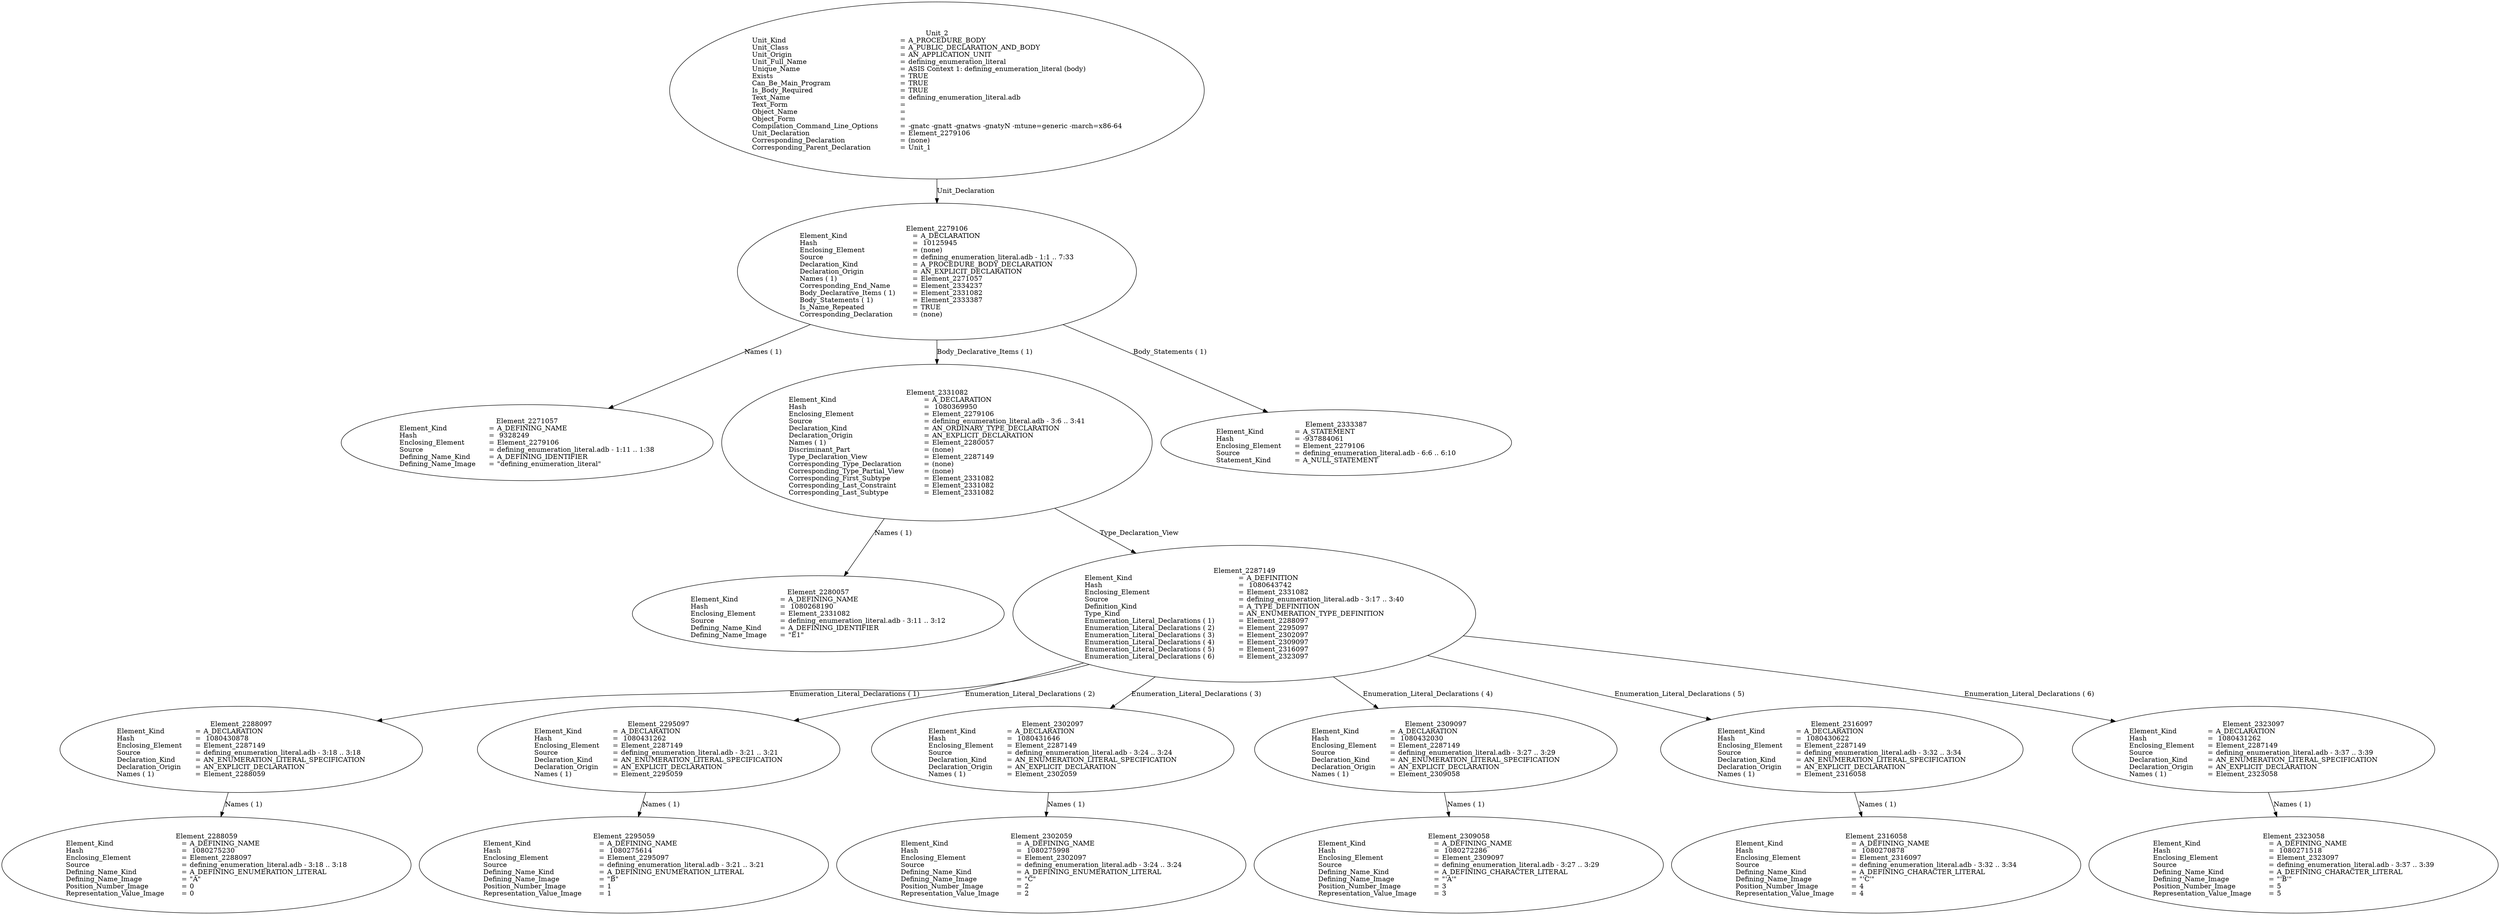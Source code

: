 digraph "defining_enumeration_literal.adt" {
  Unit_2 -> Element_2279106
      [ label=Unit_Declaration ];
  Unit_2
      [ label=<<TABLE BORDER="0" CELLBORDER="0" CELLSPACING="0" CELLPADDING="0"> 
          <TR><TD COLSPAN="3">Unit_2</TD></TR>
          <TR><TD ALIGN="LEFT">Unit_Kind   </TD><TD> = </TD><TD ALIGN="LEFT">A_PROCEDURE_BODY</TD></TR>
          <TR><TD ALIGN="LEFT">Unit_Class   </TD><TD> = </TD><TD ALIGN="LEFT">A_PUBLIC_DECLARATION_AND_BODY</TD></TR>
          <TR><TD ALIGN="LEFT">Unit_Origin   </TD><TD> = </TD><TD ALIGN="LEFT">AN_APPLICATION_UNIT</TD></TR>
          <TR><TD ALIGN="LEFT">Unit_Full_Name    </TD><TD> = </TD><TD ALIGN="LEFT">defining_enumeration_literal</TD></TR>
          <TR><TD ALIGN="LEFT">Unique_Name   </TD><TD> = </TD><TD ALIGN="LEFT">ASIS Context 1: defining_enumeration_literal (body)</TD></TR>
          <TR><TD ALIGN="LEFT">Exists  </TD><TD> = </TD><TD ALIGN="LEFT">TRUE</TD></TR>
          <TR><TD ALIGN="LEFT">Can_Be_Main_Program     </TD><TD> = </TD><TD ALIGN="LEFT">TRUE</TD></TR>
          <TR><TD ALIGN="LEFT">Is_Body_Required     </TD><TD> = </TD><TD ALIGN="LEFT">TRUE</TD></TR>
          <TR><TD ALIGN="LEFT">Text_Name   </TD><TD> = </TD><TD ALIGN="LEFT">defining_enumeration_literal.adb</TD></TR>
          <TR><TD ALIGN="LEFT">Text_Form   </TD><TD> = </TD><TD ALIGN="LEFT"></TD></TR>
          <TR><TD ALIGN="LEFT">Object_Name   </TD><TD> = </TD><TD ALIGN="LEFT"></TD></TR>
          <TR><TD ALIGN="LEFT">Object_Form   </TD><TD> = </TD><TD ALIGN="LEFT"></TD></TR>
          <TR><TD ALIGN="LEFT">Compilation_Command_Line_Options         </TD><TD> = </TD><TD ALIGN="LEFT">-gnatc -gnatt -gnatws -gnatyN -mtune=generic -march=x86-64</TD></TR>
          <TR><TD ALIGN="LEFT">Unit_Declaration     </TD><TD> = </TD><TD ALIGN="LEFT">Element_2279106</TD></TR>
          <TR><TD ALIGN="LEFT">Corresponding_Declaration       </TD><TD> = </TD><TD ALIGN="LEFT">(none)</TD></TR>
          <TR><TD ALIGN="LEFT">Corresponding_Parent_Declaration         </TD><TD> = </TD><TD ALIGN="LEFT">Unit_1</TD></TR>
          </TABLE>> ];
  Element_2279106 -> Element_2271057
      [ label="Names ( 1)" ];
  Element_2279106 -> Element_2331082
      [ label="Body_Declarative_Items ( 1)" ];
  Element_2279106 -> Element_2333387
      [ label="Body_Statements ( 1)" ];
  Element_2279106
      [ label=<<TABLE BORDER="0" CELLBORDER="0" CELLSPACING="0" CELLPADDING="0"> 
          <TR><TD COLSPAN="3">Element_2279106</TD></TR>
          <TR><TD ALIGN="LEFT">Element_Kind    </TD><TD> = </TD><TD ALIGN="LEFT">A_DECLARATION</TD></TR>
          <TR><TD ALIGN="LEFT">Hash  </TD><TD> = </TD><TD ALIGN="LEFT"> 10125945</TD></TR>
          <TR><TD ALIGN="LEFT">Enclosing_Element     </TD><TD> = </TD><TD ALIGN="LEFT">(none)</TD></TR>
          <TR><TD ALIGN="LEFT">Source  </TD><TD> = </TD><TD ALIGN="LEFT">defining_enumeration_literal.adb - 1:1 .. 7:33</TD></TR>
          <TR><TD ALIGN="LEFT">Declaration_Kind     </TD><TD> = </TD><TD ALIGN="LEFT">A_PROCEDURE_BODY_DECLARATION</TD></TR>
          <TR><TD ALIGN="LEFT">Declaration_Origin     </TD><TD> = </TD><TD ALIGN="LEFT">AN_EXPLICIT_DECLARATION</TD></TR>
          <TR><TD ALIGN="LEFT">Names ( 1)   </TD><TD> = </TD><TD ALIGN="LEFT">Element_2271057</TD></TR>
          <TR><TD ALIGN="LEFT">Corresponding_End_Name      </TD><TD> = </TD><TD ALIGN="LEFT">Element_2334237</TD></TR>
          <TR><TD ALIGN="LEFT">Body_Declarative_Items ( 1)       </TD><TD> = </TD><TD ALIGN="LEFT">Element_2331082</TD></TR>
          <TR><TD ALIGN="LEFT">Body_Statements ( 1)      </TD><TD> = </TD><TD ALIGN="LEFT">Element_2333387</TD></TR>
          <TR><TD ALIGN="LEFT">Is_Name_Repeated     </TD><TD> = </TD><TD ALIGN="LEFT">TRUE</TD></TR>
          <TR><TD ALIGN="LEFT">Corresponding_Declaration       </TD><TD> = </TD><TD ALIGN="LEFT">(none)</TD></TR>
          </TABLE>> ];
  Element_2271057
      [ label=<<TABLE BORDER="0" CELLBORDER="0" CELLSPACING="0" CELLPADDING="0"> 
          <TR><TD COLSPAN="3">Element_2271057</TD></TR>
          <TR><TD ALIGN="LEFT">Element_Kind    </TD><TD> = </TD><TD ALIGN="LEFT">A_DEFINING_NAME</TD></TR>
          <TR><TD ALIGN="LEFT">Hash  </TD><TD> = </TD><TD ALIGN="LEFT"> 9328249</TD></TR>
          <TR><TD ALIGN="LEFT">Enclosing_Element     </TD><TD> = </TD><TD ALIGN="LEFT">Element_2279106</TD></TR>
          <TR><TD ALIGN="LEFT">Source  </TD><TD> = </TD><TD ALIGN="LEFT">defining_enumeration_literal.adb - 1:11 .. 1:38</TD></TR>
          <TR><TD ALIGN="LEFT">Defining_Name_Kind     </TD><TD> = </TD><TD ALIGN="LEFT">A_DEFINING_IDENTIFIER</TD></TR>
          <TR><TD ALIGN="LEFT">Defining_Name_Image     </TD><TD> = </TD><TD ALIGN="LEFT">"defining_enumeration_literal"</TD></TR>
          </TABLE>> ];
  Element_2331082 -> Element_2280057
      [ label="Names ( 1)" ];
  Element_2331082 -> Element_2287149
      [ label=Type_Declaration_View ];
  Element_2331082
      [ label=<<TABLE BORDER="0" CELLBORDER="0" CELLSPACING="0" CELLPADDING="0"> 
          <TR><TD COLSPAN="3">Element_2331082</TD></TR>
          <TR><TD ALIGN="LEFT">Element_Kind    </TD><TD> = </TD><TD ALIGN="LEFT">A_DECLARATION</TD></TR>
          <TR><TD ALIGN="LEFT">Hash  </TD><TD> = </TD><TD ALIGN="LEFT"> 1080369950</TD></TR>
          <TR><TD ALIGN="LEFT">Enclosing_Element     </TD><TD> = </TD><TD ALIGN="LEFT">Element_2279106</TD></TR>
          <TR><TD ALIGN="LEFT">Source  </TD><TD> = </TD><TD ALIGN="LEFT">defining_enumeration_literal.adb - 3:6 .. 3:41</TD></TR>
          <TR><TD ALIGN="LEFT">Declaration_Kind     </TD><TD> = </TD><TD ALIGN="LEFT">AN_ORDINARY_TYPE_DECLARATION</TD></TR>
          <TR><TD ALIGN="LEFT">Declaration_Origin     </TD><TD> = </TD><TD ALIGN="LEFT">AN_EXPLICIT_DECLARATION</TD></TR>
          <TR><TD ALIGN="LEFT">Names ( 1)   </TD><TD> = </TD><TD ALIGN="LEFT">Element_2280057</TD></TR>
          <TR><TD ALIGN="LEFT">Discriminant_Part     </TD><TD> = </TD><TD ALIGN="LEFT">(none)</TD></TR>
          <TR><TD ALIGN="LEFT">Type_Declaration_View      </TD><TD> = </TD><TD ALIGN="LEFT">Element_2287149</TD></TR>
          <TR><TD ALIGN="LEFT">Corresponding_Type_Declaration        </TD><TD> = </TD><TD ALIGN="LEFT">(none)</TD></TR>
          <TR><TD ALIGN="LEFT">Corresponding_Type_Partial_View        </TD><TD> = </TD><TD ALIGN="LEFT">(none)</TD></TR>
          <TR><TD ALIGN="LEFT">Corresponding_First_Subtype       </TD><TD> = </TD><TD ALIGN="LEFT">Element_2331082</TD></TR>
          <TR><TD ALIGN="LEFT">Corresponding_Last_Constraint        </TD><TD> = </TD><TD ALIGN="LEFT">Element_2331082</TD></TR>
          <TR><TD ALIGN="LEFT">Corresponding_Last_Subtype       </TD><TD> = </TD><TD ALIGN="LEFT">Element_2331082</TD></TR>
          </TABLE>> ];
  Element_2280057
      [ label=<<TABLE BORDER="0" CELLBORDER="0" CELLSPACING="0" CELLPADDING="0"> 
          <TR><TD COLSPAN="3">Element_2280057</TD></TR>
          <TR><TD ALIGN="LEFT">Element_Kind    </TD><TD> = </TD><TD ALIGN="LEFT">A_DEFINING_NAME</TD></TR>
          <TR><TD ALIGN="LEFT">Hash  </TD><TD> = </TD><TD ALIGN="LEFT"> 1080268190</TD></TR>
          <TR><TD ALIGN="LEFT">Enclosing_Element     </TD><TD> = </TD><TD ALIGN="LEFT">Element_2331082</TD></TR>
          <TR><TD ALIGN="LEFT">Source  </TD><TD> = </TD><TD ALIGN="LEFT">defining_enumeration_literal.adb - 3:11 .. 3:12</TD></TR>
          <TR><TD ALIGN="LEFT">Defining_Name_Kind     </TD><TD> = </TD><TD ALIGN="LEFT">A_DEFINING_IDENTIFIER</TD></TR>
          <TR><TD ALIGN="LEFT">Defining_Name_Image     </TD><TD> = </TD><TD ALIGN="LEFT">"E1"</TD></TR>
          </TABLE>> ];
  Element_2287149 -> Element_2288097
      [ label="Enumeration_Literal_Declarations ( 1)" ];
  Element_2287149 -> Element_2295097
      [ label="Enumeration_Literal_Declarations ( 2)" ];
  Element_2287149 -> Element_2302097
      [ label="Enumeration_Literal_Declarations ( 3)" ];
  Element_2287149 -> Element_2309097
      [ label="Enumeration_Literal_Declarations ( 4)" ];
  Element_2287149 -> Element_2316097
      [ label="Enumeration_Literal_Declarations ( 5)" ];
  Element_2287149 -> Element_2323097
      [ label="Enumeration_Literal_Declarations ( 6)" ];
  Element_2287149
      [ label=<<TABLE BORDER="0" CELLBORDER="0" CELLSPACING="0" CELLPADDING="0"> 
          <TR><TD COLSPAN="3">Element_2287149</TD></TR>
          <TR><TD ALIGN="LEFT">Element_Kind    </TD><TD> = </TD><TD ALIGN="LEFT">A_DEFINITION</TD></TR>
          <TR><TD ALIGN="LEFT">Hash  </TD><TD> = </TD><TD ALIGN="LEFT"> 1080643742</TD></TR>
          <TR><TD ALIGN="LEFT">Enclosing_Element     </TD><TD> = </TD><TD ALIGN="LEFT">Element_2331082</TD></TR>
          <TR><TD ALIGN="LEFT">Source  </TD><TD> = </TD><TD ALIGN="LEFT">defining_enumeration_literal.adb - 3:17 .. 3:40</TD></TR>
          <TR><TD ALIGN="LEFT">Definition_Kind    </TD><TD> = </TD><TD ALIGN="LEFT">A_TYPE_DEFINITION</TD></TR>
          <TR><TD ALIGN="LEFT">Type_Kind   </TD><TD> = </TD><TD ALIGN="LEFT">AN_ENUMERATION_TYPE_DEFINITION</TD></TR>
          <TR><TD ALIGN="LEFT">Enumeration_Literal_Declarations ( 1)          </TD><TD> = </TD><TD ALIGN="LEFT">Element_2288097</TD></TR>
          <TR><TD ALIGN="LEFT">Enumeration_Literal_Declarations ( 2)          </TD><TD> = </TD><TD ALIGN="LEFT">Element_2295097</TD></TR>
          <TR><TD ALIGN="LEFT">Enumeration_Literal_Declarations ( 3)          </TD><TD> = </TD><TD ALIGN="LEFT">Element_2302097</TD></TR>
          <TR><TD ALIGN="LEFT">Enumeration_Literal_Declarations ( 4)          </TD><TD> = </TD><TD ALIGN="LEFT">Element_2309097</TD></TR>
          <TR><TD ALIGN="LEFT">Enumeration_Literal_Declarations ( 5)          </TD><TD> = </TD><TD ALIGN="LEFT">Element_2316097</TD></TR>
          <TR><TD ALIGN="LEFT">Enumeration_Literal_Declarations ( 6)          </TD><TD> = </TD><TD ALIGN="LEFT">Element_2323097</TD></TR>
          </TABLE>> ];
  Element_2288097 -> Element_2288059
      [ label="Names ( 1)" ];
  Element_2288097
      [ label=<<TABLE BORDER="0" CELLBORDER="0" CELLSPACING="0" CELLPADDING="0"> 
          <TR><TD COLSPAN="3">Element_2288097</TD></TR>
          <TR><TD ALIGN="LEFT">Element_Kind    </TD><TD> = </TD><TD ALIGN="LEFT">A_DECLARATION</TD></TR>
          <TR><TD ALIGN="LEFT">Hash  </TD><TD> = </TD><TD ALIGN="LEFT"> 1080430878</TD></TR>
          <TR><TD ALIGN="LEFT">Enclosing_Element     </TD><TD> = </TD><TD ALIGN="LEFT">Element_2287149</TD></TR>
          <TR><TD ALIGN="LEFT">Source  </TD><TD> = </TD><TD ALIGN="LEFT">defining_enumeration_literal.adb - 3:18 .. 3:18</TD></TR>
          <TR><TD ALIGN="LEFT">Declaration_Kind     </TD><TD> = </TD><TD ALIGN="LEFT">AN_ENUMERATION_LITERAL_SPECIFICATION</TD></TR>
          <TR><TD ALIGN="LEFT">Declaration_Origin     </TD><TD> = </TD><TD ALIGN="LEFT">AN_EXPLICIT_DECLARATION</TD></TR>
          <TR><TD ALIGN="LEFT">Names ( 1)   </TD><TD> = </TD><TD ALIGN="LEFT">Element_2288059</TD></TR>
          </TABLE>> ];
  Element_2288059
      [ label=<<TABLE BORDER="0" CELLBORDER="0" CELLSPACING="0" CELLPADDING="0"> 
          <TR><TD COLSPAN="3">Element_2288059</TD></TR>
          <TR><TD ALIGN="LEFT">Element_Kind    </TD><TD> = </TD><TD ALIGN="LEFT">A_DEFINING_NAME</TD></TR>
          <TR><TD ALIGN="LEFT">Hash  </TD><TD> = </TD><TD ALIGN="LEFT"> 1080275230</TD></TR>
          <TR><TD ALIGN="LEFT">Enclosing_Element     </TD><TD> = </TD><TD ALIGN="LEFT">Element_2288097</TD></TR>
          <TR><TD ALIGN="LEFT">Source  </TD><TD> = </TD><TD ALIGN="LEFT">defining_enumeration_literal.adb - 3:18 .. 3:18</TD></TR>
          <TR><TD ALIGN="LEFT">Defining_Name_Kind     </TD><TD> = </TD><TD ALIGN="LEFT">A_DEFINING_ENUMERATION_LITERAL</TD></TR>
          <TR><TD ALIGN="LEFT">Defining_Name_Image     </TD><TD> = </TD><TD ALIGN="LEFT">"A"</TD></TR>
          <TR><TD ALIGN="LEFT">Position_Number_Image      </TD><TD> = </TD><TD ALIGN="LEFT">0</TD></TR>
          <TR><TD ALIGN="LEFT">Representation_Value_Image       </TD><TD> = </TD><TD ALIGN="LEFT">0</TD></TR>
          </TABLE>> ];
  Element_2295097 -> Element_2295059
      [ label="Names ( 1)" ];
  Element_2295097
      [ label=<<TABLE BORDER="0" CELLBORDER="0" CELLSPACING="0" CELLPADDING="0"> 
          <TR><TD COLSPAN="3">Element_2295097</TD></TR>
          <TR><TD ALIGN="LEFT">Element_Kind    </TD><TD> = </TD><TD ALIGN="LEFT">A_DECLARATION</TD></TR>
          <TR><TD ALIGN="LEFT">Hash  </TD><TD> = </TD><TD ALIGN="LEFT"> 1080431262</TD></TR>
          <TR><TD ALIGN="LEFT">Enclosing_Element     </TD><TD> = </TD><TD ALIGN="LEFT">Element_2287149</TD></TR>
          <TR><TD ALIGN="LEFT">Source  </TD><TD> = </TD><TD ALIGN="LEFT">defining_enumeration_literal.adb - 3:21 .. 3:21</TD></TR>
          <TR><TD ALIGN="LEFT">Declaration_Kind     </TD><TD> = </TD><TD ALIGN="LEFT">AN_ENUMERATION_LITERAL_SPECIFICATION</TD></TR>
          <TR><TD ALIGN="LEFT">Declaration_Origin     </TD><TD> = </TD><TD ALIGN="LEFT">AN_EXPLICIT_DECLARATION</TD></TR>
          <TR><TD ALIGN="LEFT">Names ( 1)   </TD><TD> = </TD><TD ALIGN="LEFT">Element_2295059</TD></TR>
          </TABLE>> ];
  Element_2295059
      [ label=<<TABLE BORDER="0" CELLBORDER="0" CELLSPACING="0" CELLPADDING="0"> 
          <TR><TD COLSPAN="3">Element_2295059</TD></TR>
          <TR><TD ALIGN="LEFT">Element_Kind    </TD><TD> = </TD><TD ALIGN="LEFT">A_DEFINING_NAME</TD></TR>
          <TR><TD ALIGN="LEFT">Hash  </TD><TD> = </TD><TD ALIGN="LEFT"> 1080275614</TD></TR>
          <TR><TD ALIGN="LEFT">Enclosing_Element     </TD><TD> = </TD><TD ALIGN="LEFT">Element_2295097</TD></TR>
          <TR><TD ALIGN="LEFT">Source  </TD><TD> = </TD><TD ALIGN="LEFT">defining_enumeration_literal.adb - 3:21 .. 3:21</TD></TR>
          <TR><TD ALIGN="LEFT">Defining_Name_Kind     </TD><TD> = </TD><TD ALIGN="LEFT">A_DEFINING_ENUMERATION_LITERAL</TD></TR>
          <TR><TD ALIGN="LEFT">Defining_Name_Image     </TD><TD> = </TD><TD ALIGN="LEFT">"B"</TD></TR>
          <TR><TD ALIGN="LEFT">Position_Number_Image      </TD><TD> = </TD><TD ALIGN="LEFT">1</TD></TR>
          <TR><TD ALIGN="LEFT">Representation_Value_Image       </TD><TD> = </TD><TD ALIGN="LEFT">1</TD></TR>
          </TABLE>> ];
  Element_2302097 -> Element_2302059
      [ label="Names ( 1)" ];
  Element_2302097
      [ label=<<TABLE BORDER="0" CELLBORDER="0" CELLSPACING="0" CELLPADDING="0"> 
          <TR><TD COLSPAN="3">Element_2302097</TD></TR>
          <TR><TD ALIGN="LEFT">Element_Kind    </TD><TD> = </TD><TD ALIGN="LEFT">A_DECLARATION</TD></TR>
          <TR><TD ALIGN="LEFT">Hash  </TD><TD> = </TD><TD ALIGN="LEFT"> 1080431646</TD></TR>
          <TR><TD ALIGN="LEFT">Enclosing_Element     </TD><TD> = </TD><TD ALIGN="LEFT">Element_2287149</TD></TR>
          <TR><TD ALIGN="LEFT">Source  </TD><TD> = </TD><TD ALIGN="LEFT">defining_enumeration_literal.adb - 3:24 .. 3:24</TD></TR>
          <TR><TD ALIGN="LEFT">Declaration_Kind     </TD><TD> = </TD><TD ALIGN="LEFT">AN_ENUMERATION_LITERAL_SPECIFICATION</TD></TR>
          <TR><TD ALIGN="LEFT">Declaration_Origin     </TD><TD> = </TD><TD ALIGN="LEFT">AN_EXPLICIT_DECLARATION</TD></TR>
          <TR><TD ALIGN="LEFT">Names ( 1)   </TD><TD> = </TD><TD ALIGN="LEFT">Element_2302059</TD></TR>
          </TABLE>> ];
  Element_2302059
      [ label=<<TABLE BORDER="0" CELLBORDER="0" CELLSPACING="0" CELLPADDING="0"> 
          <TR><TD COLSPAN="3">Element_2302059</TD></TR>
          <TR><TD ALIGN="LEFT">Element_Kind    </TD><TD> = </TD><TD ALIGN="LEFT">A_DEFINING_NAME</TD></TR>
          <TR><TD ALIGN="LEFT">Hash  </TD><TD> = </TD><TD ALIGN="LEFT"> 1080275998</TD></TR>
          <TR><TD ALIGN="LEFT">Enclosing_Element     </TD><TD> = </TD><TD ALIGN="LEFT">Element_2302097</TD></TR>
          <TR><TD ALIGN="LEFT">Source  </TD><TD> = </TD><TD ALIGN="LEFT">defining_enumeration_literal.adb - 3:24 .. 3:24</TD></TR>
          <TR><TD ALIGN="LEFT">Defining_Name_Kind     </TD><TD> = </TD><TD ALIGN="LEFT">A_DEFINING_ENUMERATION_LITERAL</TD></TR>
          <TR><TD ALIGN="LEFT">Defining_Name_Image     </TD><TD> = </TD><TD ALIGN="LEFT">"C"</TD></TR>
          <TR><TD ALIGN="LEFT">Position_Number_Image      </TD><TD> = </TD><TD ALIGN="LEFT">2</TD></TR>
          <TR><TD ALIGN="LEFT">Representation_Value_Image       </TD><TD> = </TD><TD ALIGN="LEFT">2</TD></TR>
          </TABLE>> ];
  Element_2309097 -> Element_2309058
      [ label="Names ( 1)" ];
  Element_2309097
      [ label=<<TABLE BORDER="0" CELLBORDER="0" CELLSPACING="0" CELLPADDING="0"> 
          <TR><TD COLSPAN="3">Element_2309097</TD></TR>
          <TR><TD ALIGN="LEFT">Element_Kind    </TD><TD> = </TD><TD ALIGN="LEFT">A_DECLARATION</TD></TR>
          <TR><TD ALIGN="LEFT">Hash  </TD><TD> = </TD><TD ALIGN="LEFT"> 1080432030</TD></TR>
          <TR><TD ALIGN="LEFT">Enclosing_Element     </TD><TD> = </TD><TD ALIGN="LEFT">Element_2287149</TD></TR>
          <TR><TD ALIGN="LEFT">Source  </TD><TD> = </TD><TD ALIGN="LEFT">defining_enumeration_literal.adb - 3:27 .. 3:29</TD></TR>
          <TR><TD ALIGN="LEFT">Declaration_Kind     </TD><TD> = </TD><TD ALIGN="LEFT">AN_ENUMERATION_LITERAL_SPECIFICATION</TD></TR>
          <TR><TD ALIGN="LEFT">Declaration_Origin     </TD><TD> = </TD><TD ALIGN="LEFT">AN_EXPLICIT_DECLARATION</TD></TR>
          <TR><TD ALIGN="LEFT">Names ( 1)   </TD><TD> = </TD><TD ALIGN="LEFT">Element_2309058</TD></TR>
          </TABLE>> ];
  Element_2309058
      [ label=<<TABLE BORDER="0" CELLBORDER="0" CELLSPACING="0" CELLPADDING="0"> 
          <TR><TD COLSPAN="3">Element_2309058</TD></TR>
          <TR><TD ALIGN="LEFT">Element_Kind    </TD><TD> = </TD><TD ALIGN="LEFT">A_DEFINING_NAME</TD></TR>
          <TR><TD ALIGN="LEFT">Hash  </TD><TD> = </TD><TD ALIGN="LEFT"> 1080272286</TD></TR>
          <TR><TD ALIGN="LEFT">Enclosing_Element     </TD><TD> = </TD><TD ALIGN="LEFT">Element_2309097</TD></TR>
          <TR><TD ALIGN="LEFT">Source  </TD><TD> = </TD><TD ALIGN="LEFT">defining_enumeration_literal.adb - 3:27 .. 3:29</TD></TR>
          <TR><TD ALIGN="LEFT">Defining_Name_Kind     </TD><TD> = </TD><TD ALIGN="LEFT">A_DEFINING_CHARACTER_LITERAL</TD></TR>
          <TR><TD ALIGN="LEFT">Defining_Name_Image     </TD><TD> = </TD><TD ALIGN="LEFT">"'A'"</TD></TR>
          <TR><TD ALIGN="LEFT">Position_Number_Image      </TD><TD> = </TD><TD ALIGN="LEFT">3</TD></TR>
          <TR><TD ALIGN="LEFT">Representation_Value_Image       </TD><TD> = </TD><TD ALIGN="LEFT">3</TD></TR>
          </TABLE>> ];
  Element_2316097 -> Element_2316058
      [ label="Names ( 1)" ];
  Element_2316097
      [ label=<<TABLE BORDER="0" CELLBORDER="0" CELLSPACING="0" CELLPADDING="0"> 
          <TR><TD COLSPAN="3">Element_2316097</TD></TR>
          <TR><TD ALIGN="LEFT">Element_Kind    </TD><TD> = </TD><TD ALIGN="LEFT">A_DECLARATION</TD></TR>
          <TR><TD ALIGN="LEFT">Hash  </TD><TD> = </TD><TD ALIGN="LEFT"> 1080430622</TD></TR>
          <TR><TD ALIGN="LEFT">Enclosing_Element     </TD><TD> = </TD><TD ALIGN="LEFT">Element_2287149</TD></TR>
          <TR><TD ALIGN="LEFT">Source  </TD><TD> = </TD><TD ALIGN="LEFT">defining_enumeration_literal.adb - 3:32 .. 3:34</TD></TR>
          <TR><TD ALIGN="LEFT">Declaration_Kind     </TD><TD> = </TD><TD ALIGN="LEFT">AN_ENUMERATION_LITERAL_SPECIFICATION</TD></TR>
          <TR><TD ALIGN="LEFT">Declaration_Origin     </TD><TD> = </TD><TD ALIGN="LEFT">AN_EXPLICIT_DECLARATION</TD></TR>
          <TR><TD ALIGN="LEFT">Names ( 1)   </TD><TD> = </TD><TD ALIGN="LEFT">Element_2316058</TD></TR>
          </TABLE>> ];
  Element_2316058
      [ label=<<TABLE BORDER="0" CELLBORDER="0" CELLSPACING="0" CELLPADDING="0"> 
          <TR><TD COLSPAN="3">Element_2316058</TD></TR>
          <TR><TD ALIGN="LEFT">Element_Kind    </TD><TD> = </TD><TD ALIGN="LEFT">A_DEFINING_NAME</TD></TR>
          <TR><TD ALIGN="LEFT">Hash  </TD><TD> = </TD><TD ALIGN="LEFT"> 1080270878</TD></TR>
          <TR><TD ALIGN="LEFT">Enclosing_Element     </TD><TD> = </TD><TD ALIGN="LEFT">Element_2316097</TD></TR>
          <TR><TD ALIGN="LEFT">Source  </TD><TD> = </TD><TD ALIGN="LEFT">defining_enumeration_literal.adb - 3:32 .. 3:34</TD></TR>
          <TR><TD ALIGN="LEFT">Defining_Name_Kind     </TD><TD> = </TD><TD ALIGN="LEFT">A_DEFINING_CHARACTER_LITERAL</TD></TR>
          <TR><TD ALIGN="LEFT">Defining_Name_Image     </TD><TD> = </TD><TD ALIGN="LEFT">"'C'"</TD></TR>
          <TR><TD ALIGN="LEFT">Position_Number_Image      </TD><TD> = </TD><TD ALIGN="LEFT">4</TD></TR>
          <TR><TD ALIGN="LEFT">Representation_Value_Image       </TD><TD> = </TD><TD ALIGN="LEFT">4</TD></TR>
          </TABLE>> ];
  Element_2323097 -> Element_2323058
      [ label="Names ( 1)" ];
  Element_2323097
      [ label=<<TABLE BORDER="0" CELLBORDER="0" CELLSPACING="0" CELLPADDING="0"> 
          <TR><TD COLSPAN="3">Element_2323097</TD></TR>
          <TR><TD ALIGN="LEFT">Element_Kind    </TD><TD> = </TD><TD ALIGN="LEFT">A_DECLARATION</TD></TR>
          <TR><TD ALIGN="LEFT">Hash  </TD><TD> = </TD><TD ALIGN="LEFT"> 1080431262</TD></TR>
          <TR><TD ALIGN="LEFT">Enclosing_Element     </TD><TD> = </TD><TD ALIGN="LEFT">Element_2287149</TD></TR>
          <TR><TD ALIGN="LEFT">Source  </TD><TD> = </TD><TD ALIGN="LEFT">defining_enumeration_literal.adb - 3:37 .. 3:39</TD></TR>
          <TR><TD ALIGN="LEFT">Declaration_Kind     </TD><TD> = </TD><TD ALIGN="LEFT">AN_ENUMERATION_LITERAL_SPECIFICATION</TD></TR>
          <TR><TD ALIGN="LEFT">Declaration_Origin     </TD><TD> = </TD><TD ALIGN="LEFT">AN_EXPLICIT_DECLARATION</TD></TR>
          <TR><TD ALIGN="LEFT">Names ( 1)   </TD><TD> = </TD><TD ALIGN="LEFT">Element_2323058</TD></TR>
          </TABLE>> ];
  Element_2323058
      [ label=<<TABLE BORDER="0" CELLBORDER="0" CELLSPACING="0" CELLPADDING="0"> 
          <TR><TD COLSPAN="3">Element_2323058</TD></TR>
          <TR><TD ALIGN="LEFT">Element_Kind    </TD><TD> = </TD><TD ALIGN="LEFT">A_DEFINING_NAME</TD></TR>
          <TR><TD ALIGN="LEFT">Hash  </TD><TD> = </TD><TD ALIGN="LEFT"> 1080271518</TD></TR>
          <TR><TD ALIGN="LEFT">Enclosing_Element     </TD><TD> = </TD><TD ALIGN="LEFT">Element_2323097</TD></TR>
          <TR><TD ALIGN="LEFT">Source  </TD><TD> = </TD><TD ALIGN="LEFT">defining_enumeration_literal.adb - 3:37 .. 3:39</TD></TR>
          <TR><TD ALIGN="LEFT">Defining_Name_Kind     </TD><TD> = </TD><TD ALIGN="LEFT">A_DEFINING_CHARACTER_LITERAL</TD></TR>
          <TR><TD ALIGN="LEFT">Defining_Name_Image     </TD><TD> = </TD><TD ALIGN="LEFT">"'B'"</TD></TR>
          <TR><TD ALIGN="LEFT">Position_Number_Image      </TD><TD> = </TD><TD ALIGN="LEFT">5</TD></TR>
          <TR><TD ALIGN="LEFT">Representation_Value_Image       </TD><TD> = </TD><TD ALIGN="LEFT">5</TD></TR>
          </TABLE>> ];
  Element_2333387
      [ label=<<TABLE BORDER="0" CELLBORDER="0" CELLSPACING="0" CELLPADDING="0"> 
          <TR><TD COLSPAN="3">Element_2333387</TD></TR>
          <TR><TD ALIGN="LEFT">Element_Kind    </TD><TD> = </TD><TD ALIGN="LEFT">A_STATEMENT</TD></TR>
          <TR><TD ALIGN="LEFT">Hash  </TD><TD> = </TD><TD ALIGN="LEFT">-937884061</TD></TR>
          <TR><TD ALIGN="LEFT">Enclosing_Element     </TD><TD> = </TD><TD ALIGN="LEFT">Element_2279106</TD></TR>
          <TR><TD ALIGN="LEFT">Source  </TD><TD> = </TD><TD ALIGN="LEFT">defining_enumeration_literal.adb - 6:6 .. 6:10</TD></TR>
          <TR><TD ALIGN="LEFT">Statement_Kind    </TD><TD> = </TD><TD ALIGN="LEFT">A_NULL_STATEMENT</TD></TR>
          </TABLE>> ]
}
